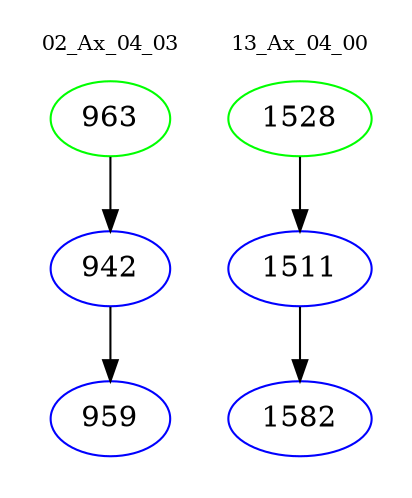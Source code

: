 digraph{
subgraph cluster_0 {
color = white
label = "02_Ax_04_03";
fontsize=10;
T0_963 [label="963", color="green"]
T0_963 -> T0_942 [color="black"]
T0_942 [label="942", color="blue"]
T0_942 -> T0_959 [color="black"]
T0_959 [label="959", color="blue"]
}
subgraph cluster_1 {
color = white
label = "13_Ax_04_00";
fontsize=10;
T1_1528 [label="1528", color="green"]
T1_1528 -> T1_1511 [color="black"]
T1_1511 [label="1511", color="blue"]
T1_1511 -> T1_1582 [color="black"]
T1_1582 [label="1582", color="blue"]
}
}
